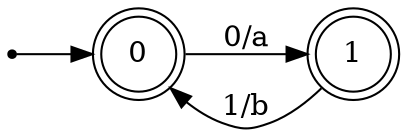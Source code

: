 digraph  {
rankdir=LR;

superstart[shape = point ];
superstart->"0"
"0" [shape=doublecircle];
"1" [shape=doublecircle];
"0" -> "1" [label="0/a", style = solid ];
"1" -> "0" [label="1/b", style = solid ];
nodesep="1";}
